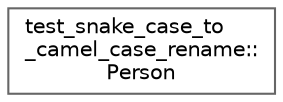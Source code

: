 digraph "类继承关系图"
{
 // LATEX_PDF_SIZE
  bgcolor="transparent";
  edge [fontname=Helvetica,fontsize=10,labelfontname=Helvetica,labelfontsize=10];
  node [fontname=Helvetica,fontsize=10,shape=box,height=0.2,width=0.4];
  rankdir="LR";
  Node0 [id="Node000000",label="test_snake_case_to\l_camel_case_rename::\lPerson",height=0.2,width=0.4,color="grey40", fillcolor="white", style="filled",URL="$structtest__snake__case__to__camel__case__rename_1_1_person.html",tooltip=" "];
}
